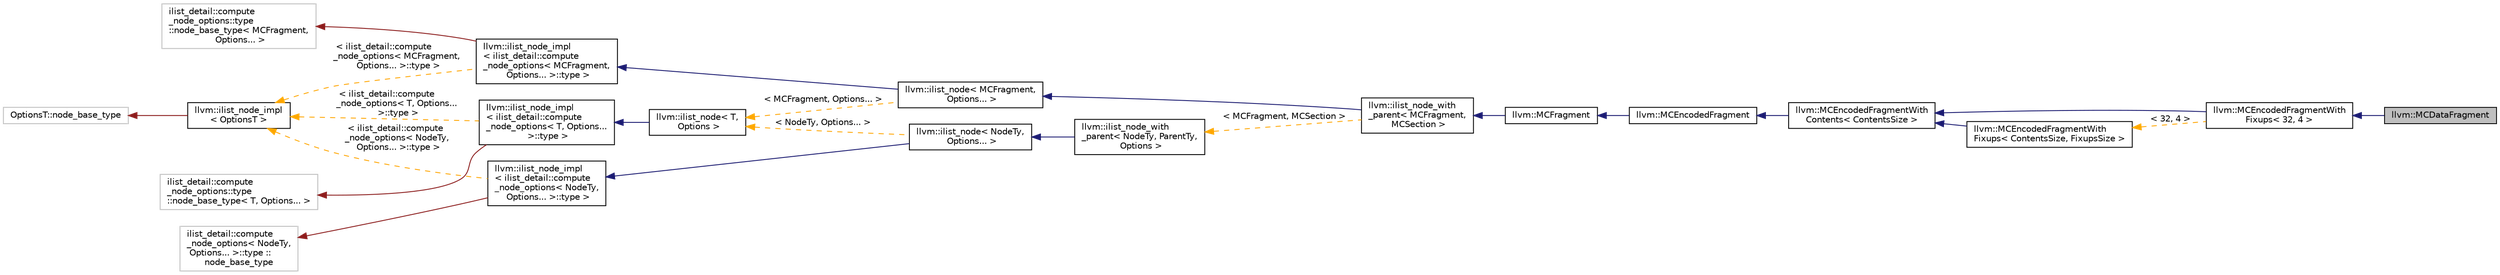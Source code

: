 digraph "llvm::MCDataFragment"
{
 // LATEX_PDF_SIZE
  bgcolor="transparent";
  edge [fontname="Helvetica",fontsize="10",labelfontname="Helvetica",labelfontsize="10"];
  node [fontname="Helvetica",fontsize="10",shape=record];
  rankdir="LR";
  Node1 [label="llvm::MCDataFragment",height=0.2,width=0.4,color="black", fillcolor="grey75", style="filled", fontcolor="black",tooltip="Fragment for data and encoded instructions."];
  Node2 -> Node1 [dir="back",color="midnightblue",fontsize="10",style="solid",fontname="Helvetica"];
  Node2 [label="llvm::MCEncodedFragmentWith\lFixups\< 32, 4 \>",height=0.2,width=0.4,color="black",URL="$classllvm_1_1MCEncodedFragmentWithFixups.html",tooltip=" "];
  Node3 -> Node2 [dir="back",color="midnightblue",fontsize="10",style="solid",fontname="Helvetica"];
  Node3 [label="llvm::MCEncodedFragmentWith\lContents\< ContentsSize \>",height=0.2,width=0.4,color="black",URL="$classllvm_1_1MCEncodedFragmentWithContents.html",tooltip="Interface implemented by fragments that contain encoded instructions and/or data."];
  Node4 -> Node3 [dir="back",color="midnightblue",fontsize="10",style="solid",fontname="Helvetica"];
  Node4 [label="llvm::MCEncodedFragment",height=0.2,width=0.4,color="black",URL="$classllvm_1_1MCEncodedFragment.html",tooltip="Interface implemented by fragments that contain encoded instructions and/or data."];
  Node5 -> Node4 [dir="back",color="midnightblue",fontsize="10",style="solid",fontname="Helvetica"];
  Node5 [label="llvm::MCFragment",height=0.2,width=0.4,color="black",URL="$classllvm_1_1MCFragment.html",tooltip=" "];
  Node6 -> Node5 [dir="back",color="midnightblue",fontsize="10",style="solid",fontname="Helvetica"];
  Node6 [label="llvm::ilist_node_with\l_parent\< MCFragment,\l MCSection \>",height=0.2,width=0.4,color="black",URL="$classllvm_1_1ilist__node__with__parent.html",tooltip=" "];
  Node7 -> Node6 [dir="back",color="midnightblue",fontsize="10",style="solid",fontname="Helvetica"];
  Node7 [label="llvm::ilist_node\< MCFragment,\l Options... \>",height=0.2,width=0.4,color="black",URL="$classllvm_1_1ilist__node.html",tooltip=" "];
  Node8 -> Node7 [dir="back",color="midnightblue",fontsize="10",style="solid",fontname="Helvetica"];
  Node8 [label="llvm::ilist_node_impl\l\< ilist_detail::compute\l_node_options\< MCFragment,\l Options... \>::type \>",height=0.2,width=0.4,color="black",URL="$classllvm_1_1ilist__node__impl.html",tooltip=" "];
  Node9 -> Node8 [dir="back",color="firebrick4",fontsize="10",style="solid",fontname="Helvetica"];
  Node9 [label="ilist_detail::compute\l_node_options::type \l::node_base_type\< MCFragment,\l Options... \>",height=0.2,width=0.4,color="grey75",tooltip=" "];
  Node10 -> Node8 [dir="back",color="orange",fontsize="10",style="dashed",label=" \< ilist_detail::compute\l_node_options\< MCFragment,\l Options... \>::type \>" ,fontname="Helvetica"];
  Node10 [label="llvm::ilist_node_impl\l\< OptionsT \>",height=0.2,width=0.4,color="black",URL="$classllvm_1_1ilist__node__impl.html",tooltip="Implementation for an ilist node."];
  Node11 -> Node10 [dir="back",color="firebrick4",fontsize="10",style="solid",fontname="Helvetica"];
  Node11 [label="OptionsT::node_base_type",height=0.2,width=0.4,color="grey75",tooltip=" "];
  Node12 -> Node7 [dir="back",color="orange",fontsize="10",style="dashed",label=" \< MCFragment, Options... \>" ,fontname="Helvetica"];
  Node12 [label="llvm::ilist_node\< T,\l Options \>",height=0.2,width=0.4,color="black",URL="$classllvm_1_1ilist__node.html",tooltip=" "];
  Node13 -> Node12 [dir="back",color="midnightblue",fontsize="10",style="solid",fontname="Helvetica"];
  Node13 [label="llvm::ilist_node_impl\l\< ilist_detail::compute\l_node_options\< T, Options...\l \>::type \>",height=0.2,width=0.4,color="black",URL="$classllvm_1_1ilist__node__impl.html",tooltip=" "];
  Node14 -> Node13 [dir="back",color="firebrick4",fontsize="10",style="solid",fontname="Helvetica"];
  Node14 [label="ilist_detail::compute\l_node_options::type \l::node_base_type\< T, Options... \>",height=0.2,width=0.4,color="grey75",tooltip=" "];
  Node10 -> Node13 [dir="back",color="orange",fontsize="10",style="dashed",label=" \< ilist_detail::compute\l_node_options\< T, Options...\l \>::type \>" ,fontname="Helvetica"];
  Node15 -> Node6 [dir="back",color="orange",fontsize="10",style="dashed",label=" \< MCFragment, MCSection \>" ,fontname="Helvetica"];
  Node15 [label="llvm::ilist_node_with\l_parent\< NodeTy, ParentTy,\l Options \>",height=0.2,width=0.4,color="black",URL="$classllvm_1_1ilist__node__with__parent.html",tooltip="An ilist node that can access its parent list."];
  Node16 -> Node15 [dir="back",color="midnightblue",fontsize="10",style="solid",fontname="Helvetica"];
  Node16 [label="llvm::ilist_node\< NodeTy,\l Options... \>",height=0.2,width=0.4,color="black",URL="$classllvm_1_1ilist__node.html",tooltip=" "];
  Node17 -> Node16 [dir="back",color="midnightblue",fontsize="10",style="solid",fontname="Helvetica"];
  Node17 [label="llvm::ilist_node_impl\l\< ilist_detail::compute\l_node_options\< NodeTy,\l Options... \>::type \>",height=0.2,width=0.4,color="black",URL="$classllvm_1_1ilist__node__impl.html",tooltip=" "];
  Node18 -> Node17 [dir="back",color="firebrick4",fontsize="10",style="solid",fontname="Helvetica"];
  Node18 [label="ilist_detail::compute\l_node_options\< NodeTy,\l Options... \>::type ::\lnode_base_type",height=0.2,width=0.4,color="grey75",tooltip=" "];
  Node10 -> Node17 [dir="back",color="orange",fontsize="10",style="dashed",label=" \< ilist_detail::compute\l_node_options\< NodeTy,\l Options... \>::type \>" ,fontname="Helvetica"];
  Node12 -> Node16 [dir="back",color="orange",fontsize="10",style="dashed",label=" \< NodeTy, Options... \>" ,fontname="Helvetica"];
  Node19 -> Node2 [dir="back",color="orange",fontsize="10",style="dashed",label=" \< 32, 4 \>" ,fontname="Helvetica"];
  Node19 [label="llvm::MCEncodedFragmentWith\lFixups\< ContentsSize, FixupsSize \>",height=0.2,width=0.4,color="black",URL="$classllvm_1_1MCEncodedFragmentWithFixups.html",tooltip="Interface implemented by fragments that contain encoded instructions and/or data and also have fixups..."];
  Node3 -> Node19 [dir="back",color="midnightblue",fontsize="10",style="solid",fontname="Helvetica"];
}
